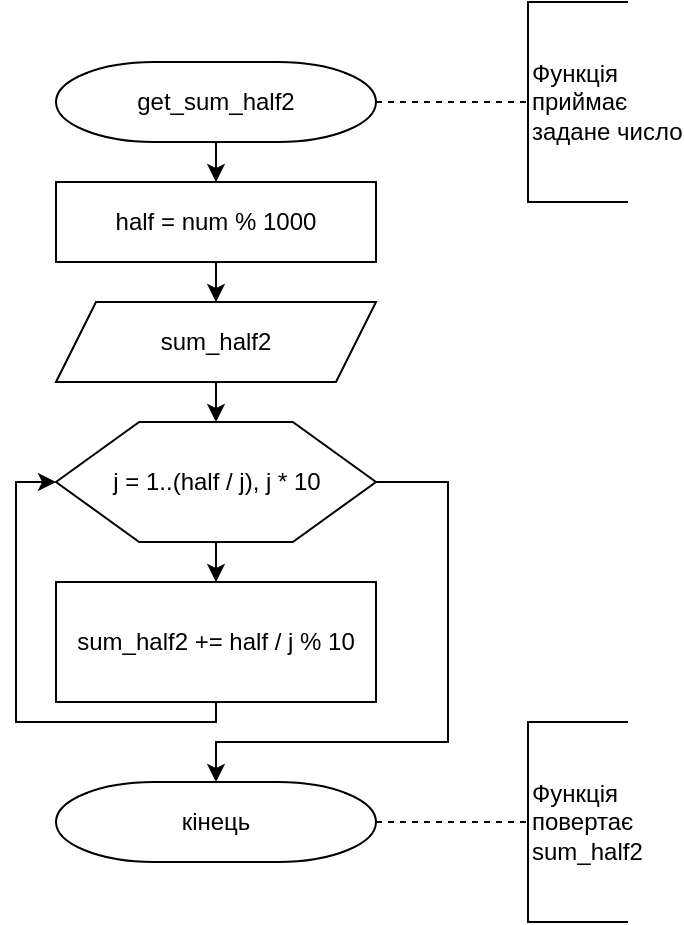 <mxfile version="13.10.4" type="github">
  <diagram id="OjRyz25cfK-xzJfdap_S" name="Page-1">
    <mxGraphModel dx="868" dy="492" grid="1" gridSize="10" guides="1" tooltips="1" connect="1" arrows="1" fold="1" page="1" pageScale="1" pageWidth="827" pageHeight="1169" math="0" shadow="0">
      <root>
        <mxCell id="0" />
        <mxCell id="1" parent="0" />
        <mxCell id="dr6jYsSro6lZGzSy0EnV-7" style="edgeStyle=orthogonalEdgeStyle;rounded=0;orthogonalLoop=1;jettySize=auto;html=1;exitX=0.5;exitY=1;exitDx=0;exitDy=0;exitPerimeter=0;" edge="1" parent="1" source="dr6jYsSro6lZGzSy0EnV-1" target="dr6jYsSro6lZGzSy0EnV-2">
          <mxGeometry relative="1" as="geometry" />
        </mxCell>
        <mxCell id="dr6jYsSro6lZGzSy0EnV-15" style="edgeStyle=orthogonalEdgeStyle;rounded=0;orthogonalLoop=1;jettySize=auto;html=1;exitX=1;exitY=0.5;exitDx=0;exitDy=0;exitPerimeter=0;entryX=0;entryY=0.5;entryDx=0;entryDy=0;entryPerimeter=0;dashed=1;endArrow=none;endFill=0;" edge="1" parent="1" source="dr6jYsSro6lZGzSy0EnV-1" target="dr6jYsSro6lZGzSy0EnV-14">
          <mxGeometry relative="1" as="geometry" />
        </mxCell>
        <mxCell id="dr6jYsSro6lZGzSy0EnV-1" value="get_sum_half2" style="strokeWidth=1;html=1;shape=mxgraph.flowchart.terminator;whiteSpace=wrap;" vertex="1" parent="1">
          <mxGeometry x="334" y="80" width="160" height="40" as="geometry" />
        </mxCell>
        <mxCell id="dr6jYsSro6lZGzSy0EnV-8" style="edgeStyle=orthogonalEdgeStyle;rounded=0;orthogonalLoop=1;jettySize=auto;html=1;exitX=0.5;exitY=1;exitDx=0;exitDy=0;" edge="1" parent="1" source="dr6jYsSro6lZGzSy0EnV-2" target="dr6jYsSro6lZGzSy0EnV-3">
          <mxGeometry relative="1" as="geometry" />
        </mxCell>
        <mxCell id="dr6jYsSro6lZGzSy0EnV-2" value="half = num % 1000" style="rounded=0;whiteSpace=wrap;html=1;strokeWidth=1;" vertex="1" parent="1">
          <mxGeometry x="334" y="140" width="160" height="40" as="geometry" />
        </mxCell>
        <mxCell id="dr6jYsSro6lZGzSy0EnV-9" style="edgeStyle=orthogonalEdgeStyle;rounded=0;orthogonalLoop=1;jettySize=auto;html=1;exitX=0.5;exitY=1;exitDx=0;exitDy=0;entryX=0.5;entryY=0;entryDx=0;entryDy=0;" edge="1" parent="1" source="dr6jYsSro6lZGzSy0EnV-3" target="dr6jYsSro6lZGzSy0EnV-4">
          <mxGeometry relative="1" as="geometry" />
        </mxCell>
        <mxCell id="dr6jYsSro6lZGzSy0EnV-3" value="sum_half2" style="shape=parallelogram;perimeter=parallelogramPerimeter;whiteSpace=wrap;html=1;fixedSize=1;strokeWidth=1;" vertex="1" parent="1">
          <mxGeometry x="334" y="200" width="160" height="40" as="geometry" />
        </mxCell>
        <mxCell id="dr6jYsSro6lZGzSy0EnV-10" style="edgeStyle=orthogonalEdgeStyle;rounded=0;orthogonalLoop=1;jettySize=auto;html=1;exitX=0.5;exitY=1;exitDx=0;exitDy=0;" edge="1" parent="1" source="dr6jYsSro6lZGzSy0EnV-4" target="dr6jYsSro6lZGzSy0EnV-5">
          <mxGeometry relative="1" as="geometry" />
        </mxCell>
        <mxCell id="dr6jYsSro6lZGzSy0EnV-11" style="edgeStyle=orthogonalEdgeStyle;rounded=0;orthogonalLoop=1;jettySize=auto;html=1;exitX=1;exitY=0.5;exitDx=0;exitDy=0;entryX=0.5;entryY=0;entryDx=0;entryDy=0;entryPerimeter=0;" edge="1" parent="1" source="dr6jYsSro6lZGzSy0EnV-4" target="dr6jYsSro6lZGzSy0EnV-6">
          <mxGeometry relative="1" as="geometry">
            <Array as="points">
              <mxPoint x="530" y="290" />
              <mxPoint x="530" y="420" />
              <mxPoint x="414" y="420" />
            </Array>
          </mxGeometry>
        </mxCell>
        <mxCell id="dr6jYsSro6lZGzSy0EnV-4" value="j = 1..(half / j), j * 10" style="verticalLabelPosition=middle;verticalAlign=middle;html=1;shape=hexagon;perimeter=hexagonPerimeter2;arcSize=6;size=0.26;strokeWidth=1;labelPosition=center;align=center;" vertex="1" parent="1">
          <mxGeometry x="334" y="260" width="160" height="60" as="geometry" />
        </mxCell>
        <mxCell id="dr6jYsSro6lZGzSy0EnV-13" style="edgeStyle=orthogonalEdgeStyle;rounded=0;orthogonalLoop=1;jettySize=auto;html=1;entryX=0;entryY=0.5;entryDx=0;entryDy=0;" edge="1" parent="1" source="dr6jYsSro6lZGzSy0EnV-5" target="dr6jYsSro6lZGzSy0EnV-4">
          <mxGeometry relative="1" as="geometry">
            <Array as="points">
              <mxPoint x="414" y="410" />
              <mxPoint x="314" y="410" />
              <mxPoint x="314" y="290" />
            </Array>
          </mxGeometry>
        </mxCell>
        <mxCell id="dr6jYsSro6lZGzSy0EnV-5" value="sum_half2 += half / j % 10" style="rounded=0;whiteSpace=wrap;html=1;strokeWidth=1;" vertex="1" parent="1">
          <mxGeometry x="334" y="340" width="160" height="60" as="geometry" />
        </mxCell>
        <mxCell id="dr6jYsSro6lZGzSy0EnV-17" style="edgeStyle=orthogonalEdgeStyle;rounded=0;orthogonalLoop=1;jettySize=auto;html=1;exitX=1;exitY=0.5;exitDx=0;exitDy=0;exitPerimeter=0;entryX=0;entryY=0.5;entryDx=0;entryDy=0;entryPerimeter=0;dashed=1;endArrow=none;endFill=0;" edge="1" parent="1" source="dr6jYsSro6lZGzSy0EnV-6" target="dr6jYsSro6lZGzSy0EnV-16">
          <mxGeometry relative="1" as="geometry" />
        </mxCell>
        <mxCell id="dr6jYsSro6lZGzSy0EnV-6" value="кінець" style="strokeWidth=1;html=1;shape=mxgraph.flowchart.terminator;whiteSpace=wrap;" vertex="1" parent="1">
          <mxGeometry x="334" y="440" width="160" height="40" as="geometry" />
        </mxCell>
        <mxCell id="dr6jYsSro6lZGzSy0EnV-14" value="&lt;div&gt;Функція&lt;/div&gt;&lt;div&gt; приймає&lt;/div&gt;&lt;div&gt; задане число&lt;/div&gt;" style="strokeWidth=1;html=1;shape=mxgraph.flowchart.annotation_1;align=left;pointerEvents=1;" vertex="1" parent="1">
          <mxGeometry x="570" y="50" width="50" height="100" as="geometry" />
        </mxCell>
        <mxCell id="dr6jYsSro6lZGzSy0EnV-16" value="&lt;div&gt;Функція &lt;br&gt;&lt;/div&gt;&lt;div&gt;повертає &lt;br&gt;&lt;/div&gt;&lt;div&gt;sum_half2&lt;/div&gt;" style="strokeWidth=1;html=1;shape=mxgraph.flowchart.annotation_1;align=left;pointerEvents=1;" vertex="1" parent="1">
          <mxGeometry x="570" y="410" width="50" height="100" as="geometry" />
        </mxCell>
      </root>
    </mxGraphModel>
  </diagram>
</mxfile>

